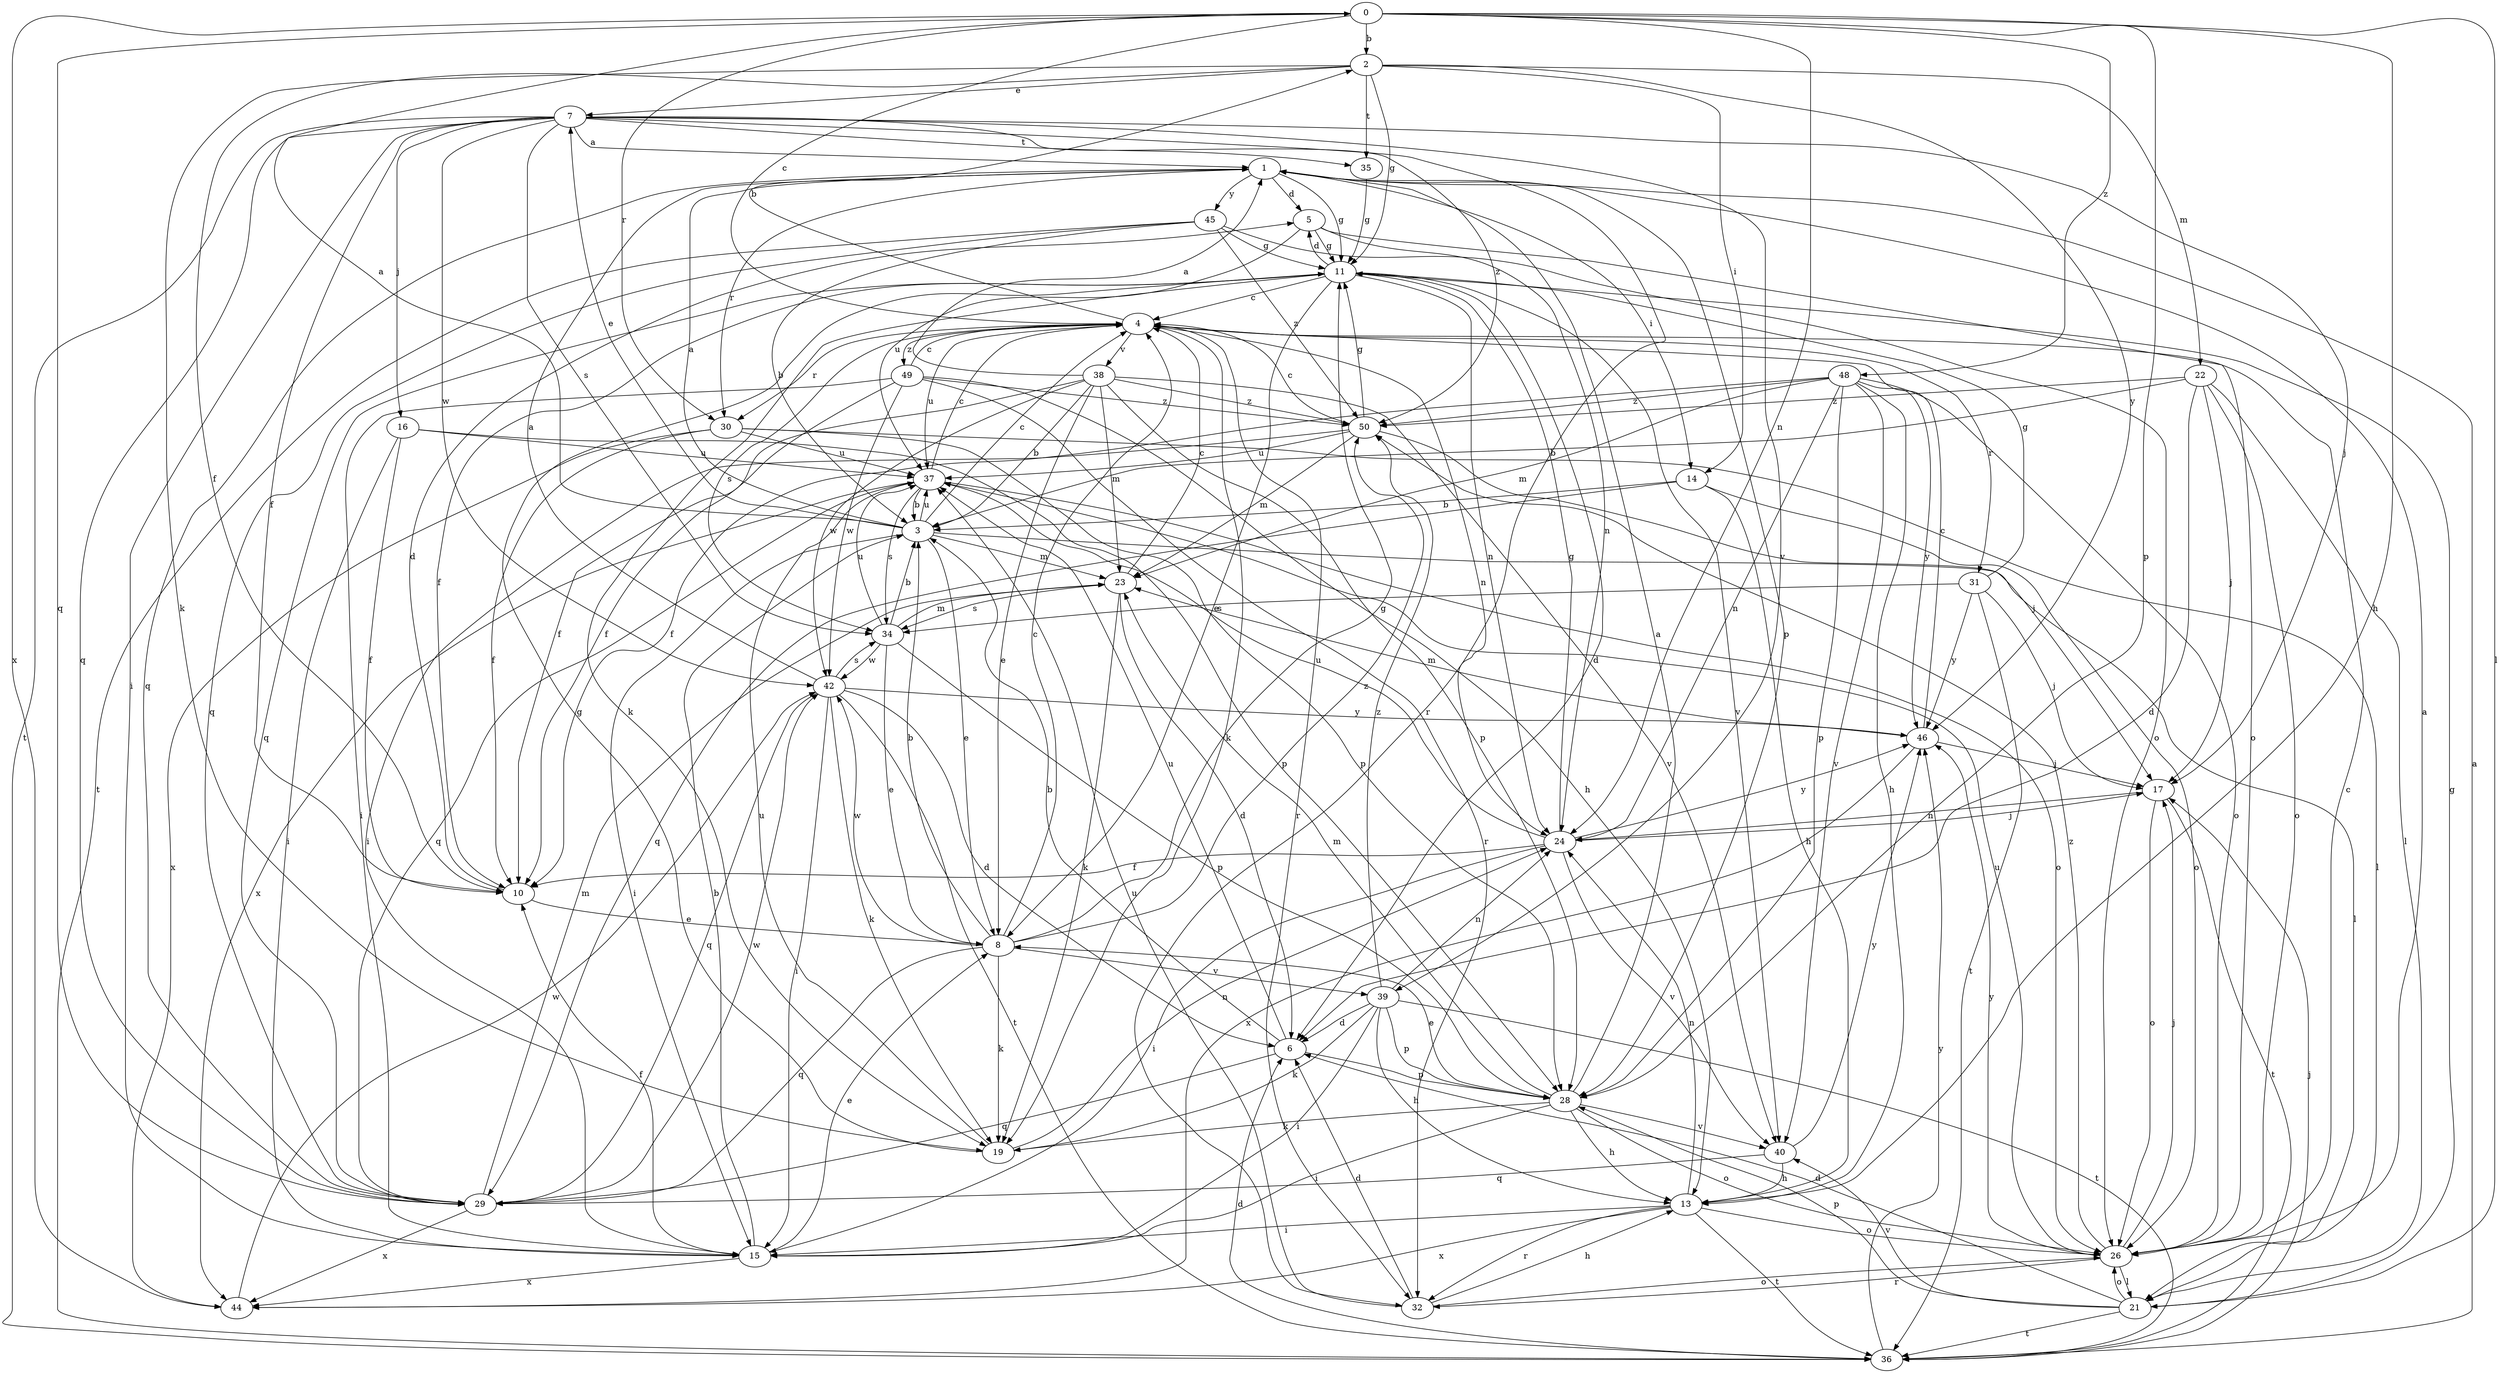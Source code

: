 strict digraph  {
0;
1;
2;
3;
4;
5;
6;
7;
8;
10;
11;
13;
14;
15;
16;
17;
19;
21;
22;
23;
24;
26;
28;
29;
30;
31;
32;
34;
35;
36;
37;
38;
39;
40;
42;
44;
45;
46;
48;
49;
50;
0 -> 2  [label=b];
0 -> 4  [label=c];
0 -> 13  [label=h];
0 -> 21  [label=l];
0 -> 24  [label=n];
0 -> 28  [label=p];
0 -> 29  [label=q];
0 -> 30  [label=r];
0 -> 44  [label=x];
0 -> 48  [label=z];
1 -> 5  [label=d];
1 -> 11  [label=g];
1 -> 14  [label=i];
1 -> 28  [label=p];
1 -> 29  [label=q];
1 -> 30  [label=r];
1 -> 45  [label=y];
2 -> 7  [label=e];
2 -> 10  [label=f];
2 -> 11  [label=g];
2 -> 14  [label=i];
2 -> 19  [label=k];
2 -> 22  [label=m];
2 -> 35  [label=t];
2 -> 46  [label=y];
3 -> 0  [label=a];
3 -> 1  [label=a];
3 -> 4  [label=c];
3 -> 7  [label=e];
3 -> 8  [label=e];
3 -> 15  [label=i];
3 -> 21  [label=l];
3 -> 23  [label=m];
3 -> 37  [label=u];
4 -> 2  [label=b];
4 -> 19  [label=k];
4 -> 24  [label=n];
4 -> 30  [label=r];
4 -> 31  [label=r];
4 -> 32  [label=r];
4 -> 34  [label=s];
4 -> 37  [label=u];
4 -> 38  [label=v];
4 -> 49  [label=z];
5 -> 11  [label=g];
5 -> 24  [label=n];
5 -> 26  [label=o];
5 -> 37  [label=u];
6 -> 3  [label=b];
6 -> 28  [label=p];
6 -> 29  [label=q];
6 -> 37  [label=u];
7 -> 1  [label=a];
7 -> 10  [label=f];
7 -> 15  [label=i];
7 -> 16  [label=j];
7 -> 17  [label=j];
7 -> 29  [label=q];
7 -> 32  [label=r];
7 -> 34  [label=s];
7 -> 35  [label=t];
7 -> 36  [label=t];
7 -> 39  [label=v];
7 -> 42  [label=w];
7 -> 50  [label=z];
8 -> 3  [label=b];
8 -> 4  [label=c];
8 -> 11  [label=g];
8 -> 19  [label=k];
8 -> 29  [label=q];
8 -> 39  [label=v];
8 -> 42  [label=w];
8 -> 50  [label=z];
10 -> 5  [label=d];
10 -> 8  [label=e];
11 -> 4  [label=c];
11 -> 5  [label=d];
11 -> 6  [label=d];
11 -> 8  [label=e];
11 -> 10  [label=f];
11 -> 19  [label=k];
11 -> 24  [label=n];
11 -> 29  [label=q];
11 -> 40  [label=v];
13 -> 15  [label=i];
13 -> 24  [label=n];
13 -> 26  [label=o];
13 -> 32  [label=r];
13 -> 36  [label=t];
13 -> 44  [label=x];
14 -> 3  [label=b];
14 -> 13  [label=h];
14 -> 26  [label=o];
14 -> 29  [label=q];
15 -> 3  [label=b];
15 -> 8  [label=e];
15 -> 10  [label=f];
15 -> 44  [label=x];
16 -> 10  [label=f];
16 -> 15  [label=i];
16 -> 28  [label=p];
16 -> 37  [label=u];
17 -> 24  [label=n];
17 -> 26  [label=o];
17 -> 36  [label=t];
19 -> 11  [label=g];
19 -> 24  [label=n];
19 -> 37  [label=u];
21 -> 6  [label=d];
21 -> 11  [label=g];
21 -> 26  [label=o];
21 -> 28  [label=p];
21 -> 36  [label=t];
21 -> 40  [label=v];
22 -> 3  [label=b];
22 -> 6  [label=d];
22 -> 17  [label=j];
22 -> 21  [label=l];
22 -> 26  [label=o];
22 -> 50  [label=z];
23 -> 4  [label=c];
23 -> 6  [label=d];
23 -> 19  [label=k];
23 -> 34  [label=s];
24 -> 10  [label=f];
24 -> 11  [label=g];
24 -> 15  [label=i];
24 -> 17  [label=j];
24 -> 37  [label=u];
24 -> 40  [label=v];
24 -> 46  [label=y];
26 -> 1  [label=a];
26 -> 4  [label=c];
26 -> 17  [label=j];
26 -> 21  [label=l];
26 -> 32  [label=r];
26 -> 37  [label=u];
26 -> 46  [label=y];
26 -> 50  [label=z];
28 -> 1  [label=a];
28 -> 8  [label=e];
28 -> 13  [label=h];
28 -> 15  [label=i];
28 -> 19  [label=k];
28 -> 23  [label=m];
28 -> 26  [label=o];
28 -> 40  [label=v];
29 -> 23  [label=m];
29 -> 42  [label=w];
29 -> 44  [label=x];
30 -> 10  [label=f];
30 -> 21  [label=l];
30 -> 28  [label=p];
30 -> 37  [label=u];
30 -> 44  [label=x];
31 -> 11  [label=g];
31 -> 17  [label=j];
31 -> 34  [label=s];
31 -> 36  [label=t];
31 -> 46  [label=y];
32 -> 6  [label=d];
32 -> 13  [label=h];
32 -> 26  [label=o];
32 -> 37  [label=u];
34 -> 3  [label=b];
34 -> 8  [label=e];
34 -> 23  [label=m];
34 -> 28  [label=p];
34 -> 37  [label=u];
34 -> 42  [label=w];
35 -> 11  [label=g];
36 -> 1  [label=a];
36 -> 6  [label=d];
36 -> 17  [label=j];
36 -> 46  [label=y];
37 -> 3  [label=b];
37 -> 4  [label=c];
37 -> 26  [label=o];
37 -> 29  [label=q];
37 -> 34  [label=s];
37 -> 44  [label=x];
38 -> 1  [label=a];
38 -> 3  [label=b];
38 -> 8  [label=e];
38 -> 10  [label=f];
38 -> 23  [label=m];
38 -> 28  [label=p];
38 -> 40  [label=v];
38 -> 42  [label=w];
38 -> 50  [label=z];
39 -> 6  [label=d];
39 -> 13  [label=h];
39 -> 15  [label=i];
39 -> 19  [label=k];
39 -> 24  [label=n];
39 -> 28  [label=p];
39 -> 36  [label=t];
39 -> 50  [label=z];
40 -> 13  [label=h];
40 -> 29  [label=q];
40 -> 46  [label=y];
42 -> 1  [label=a];
42 -> 6  [label=d];
42 -> 15  [label=i];
42 -> 19  [label=k];
42 -> 29  [label=q];
42 -> 34  [label=s];
42 -> 36  [label=t];
42 -> 46  [label=y];
44 -> 42  [label=w];
45 -> 3  [label=b];
45 -> 11  [label=g];
45 -> 26  [label=o];
45 -> 29  [label=q];
45 -> 36  [label=t];
45 -> 50  [label=z];
46 -> 4  [label=c];
46 -> 17  [label=j];
46 -> 23  [label=m];
46 -> 44  [label=x];
48 -> 10  [label=f];
48 -> 13  [label=h];
48 -> 23  [label=m];
48 -> 24  [label=n];
48 -> 26  [label=o];
48 -> 28  [label=p];
48 -> 40  [label=v];
48 -> 46  [label=y];
48 -> 50  [label=z];
49 -> 4  [label=c];
49 -> 10  [label=f];
49 -> 13  [label=h];
49 -> 15  [label=i];
49 -> 32  [label=r];
49 -> 42  [label=w];
49 -> 50  [label=z];
50 -> 4  [label=c];
50 -> 11  [label=g];
50 -> 15  [label=i];
50 -> 17  [label=j];
50 -> 23  [label=m];
50 -> 37  [label=u];
}
